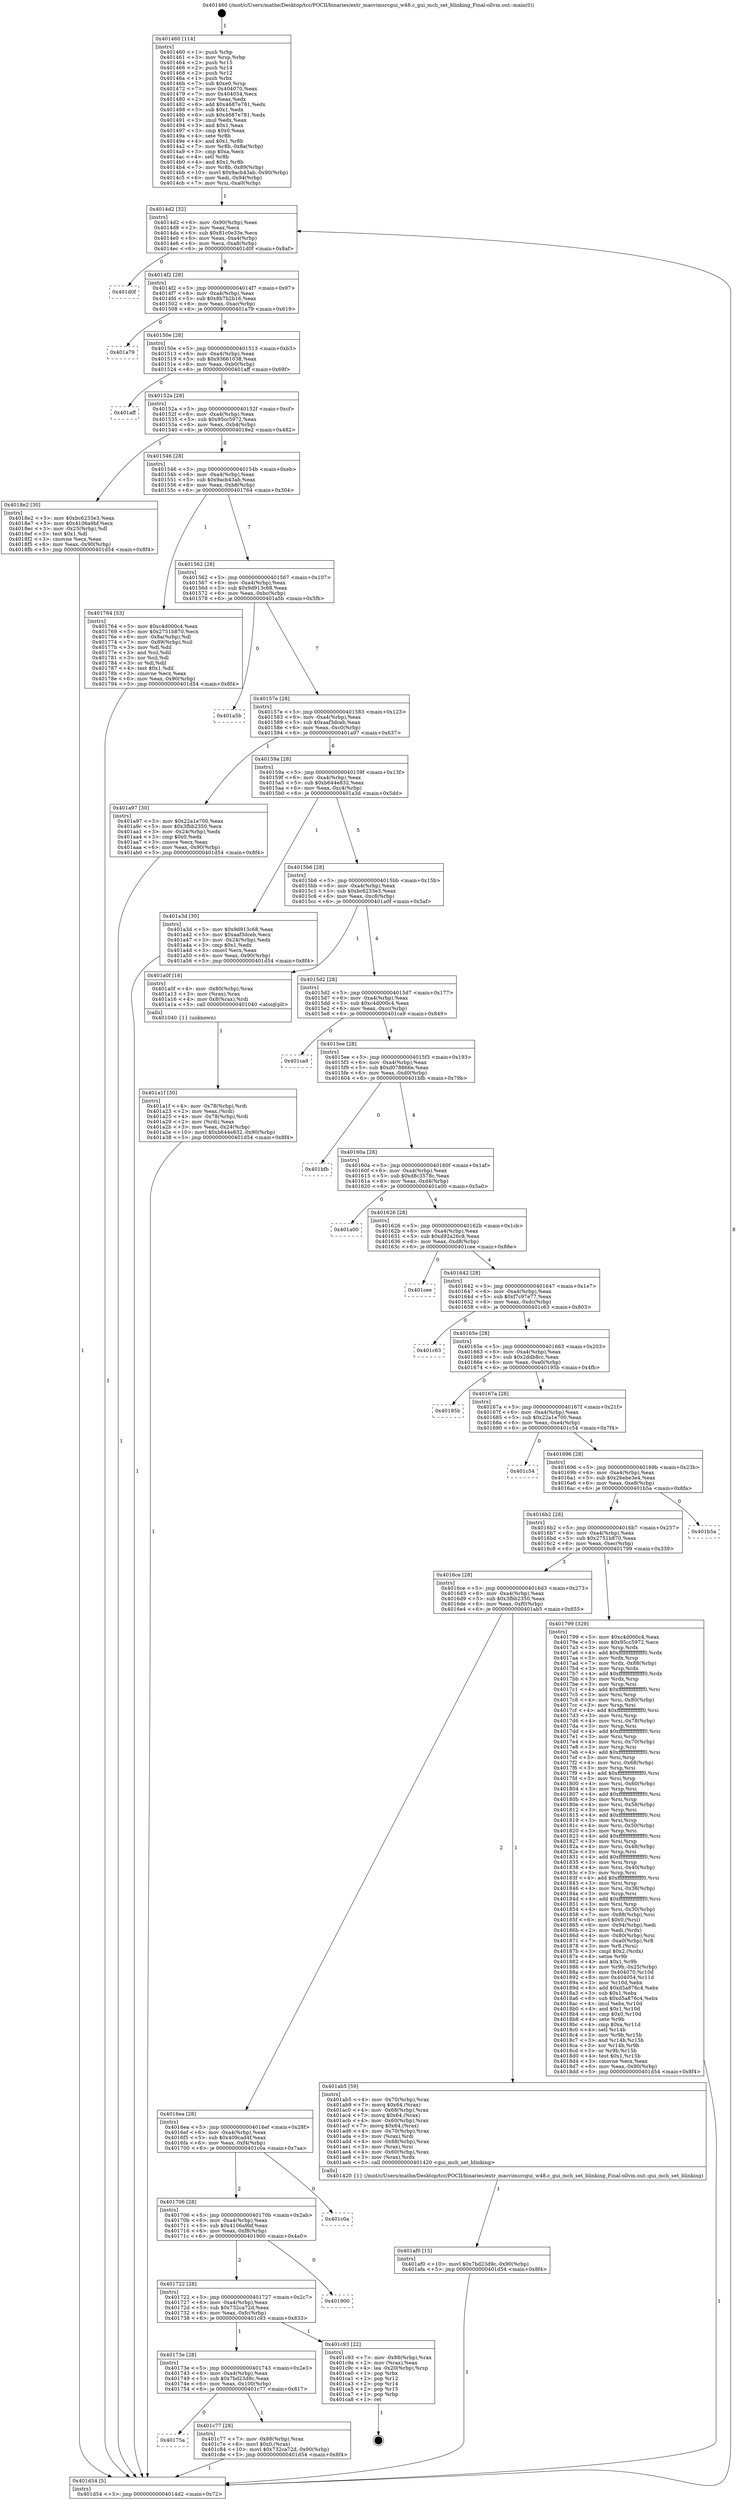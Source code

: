 digraph "0x401460" {
  label = "0x401460 (/mnt/c/Users/mathe/Desktop/tcc/POCII/binaries/extr_macvimsrcgui_w48.c_gui_mch_set_blinking_Final-ollvm.out::main(0))"
  labelloc = "t"
  node[shape=record]

  Entry [label="",width=0.3,height=0.3,shape=circle,fillcolor=black,style=filled]
  "0x4014d2" [label="{
     0x4014d2 [32]\l
     | [instrs]\l
     &nbsp;&nbsp;0x4014d2 \<+6\>: mov -0x90(%rbp),%eax\l
     &nbsp;&nbsp;0x4014d8 \<+2\>: mov %eax,%ecx\l
     &nbsp;&nbsp;0x4014da \<+6\>: sub $0x81c0e33e,%ecx\l
     &nbsp;&nbsp;0x4014e0 \<+6\>: mov %eax,-0xa4(%rbp)\l
     &nbsp;&nbsp;0x4014e6 \<+6\>: mov %ecx,-0xa8(%rbp)\l
     &nbsp;&nbsp;0x4014ec \<+6\>: je 0000000000401d0f \<main+0x8af\>\l
  }"]
  "0x401d0f" [label="{
     0x401d0f\l
  }", style=dashed]
  "0x4014f2" [label="{
     0x4014f2 [28]\l
     | [instrs]\l
     &nbsp;&nbsp;0x4014f2 \<+5\>: jmp 00000000004014f7 \<main+0x97\>\l
     &nbsp;&nbsp;0x4014f7 \<+6\>: mov -0xa4(%rbp),%eax\l
     &nbsp;&nbsp;0x4014fd \<+5\>: sub $0x8b7b2b16,%eax\l
     &nbsp;&nbsp;0x401502 \<+6\>: mov %eax,-0xac(%rbp)\l
     &nbsp;&nbsp;0x401508 \<+6\>: je 0000000000401a79 \<main+0x619\>\l
  }"]
  Exit [label="",width=0.3,height=0.3,shape=circle,fillcolor=black,style=filled,peripheries=2]
  "0x401a79" [label="{
     0x401a79\l
  }", style=dashed]
  "0x40150e" [label="{
     0x40150e [28]\l
     | [instrs]\l
     &nbsp;&nbsp;0x40150e \<+5\>: jmp 0000000000401513 \<main+0xb3\>\l
     &nbsp;&nbsp;0x401513 \<+6\>: mov -0xa4(%rbp),%eax\l
     &nbsp;&nbsp;0x401519 \<+5\>: sub $0x93661038,%eax\l
     &nbsp;&nbsp;0x40151e \<+6\>: mov %eax,-0xb0(%rbp)\l
     &nbsp;&nbsp;0x401524 \<+6\>: je 0000000000401aff \<main+0x69f\>\l
  }"]
  "0x40175a" [label="{
     0x40175a\l
  }", style=dashed]
  "0x401aff" [label="{
     0x401aff\l
  }", style=dashed]
  "0x40152a" [label="{
     0x40152a [28]\l
     | [instrs]\l
     &nbsp;&nbsp;0x40152a \<+5\>: jmp 000000000040152f \<main+0xcf\>\l
     &nbsp;&nbsp;0x40152f \<+6\>: mov -0xa4(%rbp),%eax\l
     &nbsp;&nbsp;0x401535 \<+5\>: sub $0x95cc5972,%eax\l
     &nbsp;&nbsp;0x40153a \<+6\>: mov %eax,-0xb4(%rbp)\l
     &nbsp;&nbsp;0x401540 \<+6\>: je 00000000004018e2 \<main+0x482\>\l
  }"]
  "0x401c77" [label="{
     0x401c77 [28]\l
     | [instrs]\l
     &nbsp;&nbsp;0x401c77 \<+7\>: mov -0x88(%rbp),%rax\l
     &nbsp;&nbsp;0x401c7e \<+6\>: movl $0x0,(%rax)\l
     &nbsp;&nbsp;0x401c84 \<+10\>: movl $0x732ca72d,-0x90(%rbp)\l
     &nbsp;&nbsp;0x401c8e \<+5\>: jmp 0000000000401d54 \<main+0x8f4\>\l
  }"]
  "0x4018e2" [label="{
     0x4018e2 [30]\l
     | [instrs]\l
     &nbsp;&nbsp;0x4018e2 \<+5\>: mov $0xbc6233e3,%eax\l
     &nbsp;&nbsp;0x4018e7 \<+5\>: mov $0x4106a9bf,%ecx\l
     &nbsp;&nbsp;0x4018ec \<+3\>: mov -0x25(%rbp),%dl\l
     &nbsp;&nbsp;0x4018ef \<+3\>: test $0x1,%dl\l
     &nbsp;&nbsp;0x4018f2 \<+3\>: cmovne %ecx,%eax\l
     &nbsp;&nbsp;0x4018f5 \<+6\>: mov %eax,-0x90(%rbp)\l
     &nbsp;&nbsp;0x4018fb \<+5\>: jmp 0000000000401d54 \<main+0x8f4\>\l
  }"]
  "0x401546" [label="{
     0x401546 [28]\l
     | [instrs]\l
     &nbsp;&nbsp;0x401546 \<+5\>: jmp 000000000040154b \<main+0xeb\>\l
     &nbsp;&nbsp;0x40154b \<+6\>: mov -0xa4(%rbp),%eax\l
     &nbsp;&nbsp;0x401551 \<+5\>: sub $0x9acb43ab,%eax\l
     &nbsp;&nbsp;0x401556 \<+6\>: mov %eax,-0xb8(%rbp)\l
     &nbsp;&nbsp;0x40155c \<+6\>: je 0000000000401764 \<main+0x304\>\l
  }"]
  "0x40173e" [label="{
     0x40173e [28]\l
     | [instrs]\l
     &nbsp;&nbsp;0x40173e \<+5\>: jmp 0000000000401743 \<main+0x2e3\>\l
     &nbsp;&nbsp;0x401743 \<+6\>: mov -0xa4(%rbp),%eax\l
     &nbsp;&nbsp;0x401749 \<+5\>: sub $0x7bd23d9c,%eax\l
     &nbsp;&nbsp;0x40174e \<+6\>: mov %eax,-0x100(%rbp)\l
     &nbsp;&nbsp;0x401754 \<+6\>: je 0000000000401c77 \<main+0x817\>\l
  }"]
  "0x401764" [label="{
     0x401764 [53]\l
     | [instrs]\l
     &nbsp;&nbsp;0x401764 \<+5\>: mov $0xc4d000c4,%eax\l
     &nbsp;&nbsp;0x401769 \<+5\>: mov $0x2751b870,%ecx\l
     &nbsp;&nbsp;0x40176e \<+6\>: mov -0x8a(%rbp),%dl\l
     &nbsp;&nbsp;0x401774 \<+7\>: mov -0x89(%rbp),%sil\l
     &nbsp;&nbsp;0x40177b \<+3\>: mov %dl,%dil\l
     &nbsp;&nbsp;0x40177e \<+3\>: and %sil,%dil\l
     &nbsp;&nbsp;0x401781 \<+3\>: xor %sil,%dl\l
     &nbsp;&nbsp;0x401784 \<+3\>: or %dl,%dil\l
     &nbsp;&nbsp;0x401787 \<+4\>: test $0x1,%dil\l
     &nbsp;&nbsp;0x40178b \<+3\>: cmovne %ecx,%eax\l
     &nbsp;&nbsp;0x40178e \<+6\>: mov %eax,-0x90(%rbp)\l
     &nbsp;&nbsp;0x401794 \<+5\>: jmp 0000000000401d54 \<main+0x8f4\>\l
  }"]
  "0x401562" [label="{
     0x401562 [28]\l
     | [instrs]\l
     &nbsp;&nbsp;0x401562 \<+5\>: jmp 0000000000401567 \<main+0x107\>\l
     &nbsp;&nbsp;0x401567 \<+6\>: mov -0xa4(%rbp),%eax\l
     &nbsp;&nbsp;0x40156d \<+5\>: sub $0x9d913c68,%eax\l
     &nbsp;&nbsp;0x401572 \<+6\>: mov %eax,-0xbc(%rbp)\l
     &nbsp;&nbsp;0x401578 \<+6\>: je 0000000000401a5b \<main+0x5fb\>\l
  }"]
  "0x401d54" [label="{
     0x401d54 [5]\l
     | [instrs]\l
     &nbsp;&nbsp;0x401d54 \<+5\>: jmp 00000000004014d2 \<main+0x72\>\l
  }"]
  "0x401460" [label="{
     0x401460 [114]\l
     | [instrs]\l
     &nbsp;&nbsp;0x401460 \<+1\>: push %rbp\l
     &nbsp;&nbsp;0x401461 \<+3\>: mov %rsp,%rbp\l
     &nbsp;&nbsp;0x401464 \<+2\>: push %r15\l
     &nbsp;&nbsp;0x401466 \<+2\>: push %r14\l
     &nbsp;&nbsp;0x401468 \<+2\>: push %r12\l
     &nbsp;&nbsp;0x40146a \<+1\>: push %rbx\l
     &nbsp;&nbsp;0x40146b \<+7\>: sub $0xe0,%rsp\l
     &nbsp;&nbsp;0x401472 \<+7\>: mov 0x404070,%eax\l
     &nbsp;&nbsp;0x401479 \<+7\>: mov 0x404054,%ecx\l
     &nbsp;&nbsp;0x401480 \<+2\>: mov %eax,%edx\l
     &nbsp;&nbsp;0x401482 \<+6\>: add $0x4687e781,%edx\l
     &nbsp;&nbsp;0x401488 \<+3\>: sub $0x1,%edx\l
     &nbsp;&nbsp;0x40148b \<+6\>: sub $0x4687e781,%edx\l
     &nbsp;&nbsp;0x401491 \<+3\>: imul %edx,%eax\l
     &nbsp;&nbsp;0x401494 \<+3\>: and $0x1,%eax\l
     &nbsp;&nbsp;0x401497 \<+3\>: cmp $0x0,%eax\l
     &nbsp;&nbsp;0x40149a \<+4\>: sete %r8b\l
     &nbsp;&nbsp;0x40149e \<+4\>: and $0x1,%r8b\l
     &nbsp;&nbsp;0x4014a2 \<+7\>: mov %r8b,-0x8a(%rbp)\l
     &nbsp;&nbsp;0x4014a9 \<+3\>: cmp $0xa,%ecx\l
     &nbsp;&nbsp;0x4014ac \<+4\>: setl %r8b\l
     &nbsp;&nbsp;0x4014b0 \<+4\>: and $0x1,%r8b\l
     &nbsp;&nbsp;0x4014b4 \<+7\>: mov %r8b,-0x89(%rbp)\l
     &nbsp;&nbsp;0x4014bb \<+10\>: movl $0x9acb43ab,-0x90(%rbp)\l
     &nbsp;&nbsp;0x4014c5 \<+6\>: mov %edi,-0x94(%rbp)\l
     &nbsp;&nbsp;0x4014cb \<+7\>: mov %rsi,-0xa0(%rbp)\l
  }"]
  "0x401c93" [label="{
     0x401c93 [22]\l
     | [instrs]\l
     &nbsp;&nbsp;0x401c93 \<+7\>: mov -0x88(%rbp),%rax\l
     &nbsp;&nbsp;0x401c9a \<+2\>: mov (%rax),%eax\l
     &nbsp;&nbsp;0x401c9c \<+4\>: lea -0x20(%rbp),%rsp\l
     &nbsp;&nbsp;0x401ca0 \<+1\>: pop %rbx\l
     &nbsp;&nbsp;0x401ca1 \<+2\>: pop %r12\l
     &nbsp;&nbsp;0x401ca3 \<+2\>: pop %r14\l
     &nbsp;&nbsp;0x401ca5 \<+2\>: pop %r15\l
     &nbsp;&nbsp;0x401ca7 \<+1\>: pop %rbp\l
     &nbsp;&nbsp;0x401ca8 \<+1\>: ret\l
  }"]
  "0x401a5b" [label="{
     0x401a5b\l
  }", style=dashed]
  "0x40157e" [label="{
     0x40157e [28]\l
     | [instrs]\l
     &nbsp;&nbsp;0x40157e \<+5\>: jmp 0000000000401583 \<main+0x123\>\l
     &nbsp;&nbsp;0x401583 \<+6\>: mov -0xa4(%rbp),%eax\l
     &nbsp;&nbsp;0x401589 \<+5\>: sub $0xaaf3dceb,%eax\l
     &nbsp;&nbsp;0x40158e \<+6\>: mov %eax,-0xc0(%rbp)\l
     &nbsp;&nbsp;0x401594 \<+6\>: je 0000000000401a97 \<main+0x637\>\l
  }"]
  "0x401722" [label="{
     0x401722 [28]\l
     | [instrs]\l
     &nbsp;&nbsp;0x401722 \<+5\>: jmp 0000000000401727 \<main+0x2c7\>\l
     &nbsp;&nbsp;0x401727 \<+6\>: mov -0xa4(%rbp),%eax\l
     &nbsp;&nbsp;0x40172d \<+5\>: sub $0x732ca72d,%eax\l
     &nbsp;&nbsp;0x401732 \<+6\>: mov %eax,-0xfc(%rbp)\l
     &nbsp;&nbsp;0x401738 \<+6\>: je 0000000000401c93 \<main+0x833\>\l
  }"]
  "0x401a97" [label="{
     0x401a97 [30]\l
     | [instrs]\l
     &nbsp;&nbsp;0x401a97 \<+5\>: mov $0x22a1e700,%eax\l
     &nbsp;&nbsp;0x401a9c \<+5\>: mov $0x3fbb2350,%ecx\l
     &nbsp;&nbsp;0x401aa1 \<+3\>: mov -0x24(%rbp),%edx\l
     &nbsp;&nbsp;0x401aa4 \<+3\>: cmp $0x0,%edx\l
     &nbsp;&nbsp;0x401aa7 \<+3\>: cmove %ecx,%eax\l
     &nbsp;&nbsp;0x401aaa \<+6\>: mov %eax,-0x90(%rbp)\l
     &nbsp;&nbsp;0x401ab0 \<+5\>: jmp 0000000000401d54 \<main+0x8f4\>\l
  }"]
  "0x40159a" [label="{
     0x40159a [28]\l
     | [instrs]\l
     &nbsp;&nbsp;0x40159a \<+5\>: jmp 000000000040159f \<main+0x13f\>\l
     &nbsp;&nbsp;0x40159f \<+6\>: mov -0xa4(%rbp),%eax\l
     &nbsp;&nbsp;0x4015a5 \<+5\>: sub $0xb644e832,%eax\l
     &nbsp;&nbsp;0x4015aa \<+6\>: mov %eax,-0xc4(%rbp)\l
     &nbsp;&nbsp;0x4015b0 \<+6\>: je 0000000000401a3d \<main+0x5dd\>\l
  }"]
  "0x401900" [label="{
     0x401900\l
  }", style=dashed]
  "0x401a3d" [label="{
     0x401a3d [30]\l
     | [instrs]\l
     &nbsp;&nbsp;0x401a3d \<+5\>: mov $0x9d913c68,%eax\l
     &nbsp;&nbsp;0x401a42 \<+5\>: mov $0xaaf3dceb,%ecx\l
     &nbsp;&nbsp;0x401a47 \<+3\>: mov -0x24(%rbp),%edx\l
     &nbsp;&nbsp;0x401a4a \<+3\>: cmp $0x1,%edx\l
     &nbsp;&nbsp;0x401a4d \<+3\>: cmovl %ecx,%eax\l
     &nbsp;&nbsp;0x401a50 \<+6\>: mov %eax,-0x90(%rbp)\l
     &nbsp;&nbsp;0x401a56 \<+5\>: jmp 0000000000401d54 \<main+0x8f4\>\l
  }"]
  "0x4015b6" [label="{
     0x4015b6 [28]\l
     | [instrs]\l
     &nbsp;&nbsp;0x4015b6 \<+5\>: jmp 00000000004015bb \<main+0x15b\>\l
     &nbsp;&nbsp;0x4015bb \<+6\>: mov -0xa4(%rbp),%eax\l
     &nbsp;&nbsp;0x4015c1 \<+5\>: sub $0xbc6233e3,%eax\l
     &nbsp;&nbsp;0x4015c6 \<+6\>: mov %eax,-0xc8(%rbp)\l
     &nbsp;&nbsp;0x4015cc \<+6\>: je 0000000000401a0f \<main+0x5af\>\l
  }"]
  "0x401706" [label="{
     0x401706 [28]\l
     | [instrs]\l
     &nbsp;&nbsp;0x401706 \<+5\>: jmp 000000000040170b \<main+0x2ab\>\l
     &nbsp;&nbsp;0x40170b \<+6\>: mov -0xa4(%rbp),%eax\l
     &nbsp;&nbsp;0x401711 \<+5\>: sub $0x4106a9bf,%eax\l
     &nbsp;&nbsp;0x401716 \<+6\>: mov %eax,-0xf8(%rbp)\l
     &nbsp;&nbsp;0x40171c \<+6\>: je 0000000000401900 \<main+0x4a0\>\l
  }"]
  "0x401a0f" [label="{
     0x401a0f [16]\l
     | [instrs]\l
     &nbsp;&nbsp;0x401a0f \<+4\>: mov -0x80(%rbp),%rax\l
     &nbsp;&nbsp;0x401a13 \<+3\>: mov (%rax),%rax\l
     &nbsp;&nbsp;0x401a16 \<+4\>: mov 0x8(%rax),%rdi\l
     &nbsp;&nbsp;0x401a1a \<+5\>: call 0000000000401040 \<atoi@plt\>\l
     | [calls]\l
     &nbsp;&nbsp;0x401040 \{1\} (unknown)\l
  }"]
  "0x4015d2" [label="{
     0x4015d2 [28]\l
     | [instrs]\l
     &nbsp;&nbsp;0x4015d2 \<+5\>: jmp 00000000004015d7 \<main+0x177\>\l
     &nbsp;&nbsp;0x4015d7 \<+6\>: mov -0xa4(%rbp),%eax\l
     &nbsp;&nbsp;0x4015dd \<+5\>: sub $0xc4d000c4,%eax\l
     &nbsp;&nbsp;0x4015e2 \<+6\>: mov %eax,-0xcc(%rbp)\l
     &nbsp;&nbsp;0x4015e8 \<+6\>: je 0000000000401ca9 \<main+0x849\>\l
  }"]
  "0x401c0a" [label="{
     0x401c0a\l
  }", style=dashed]
  "0x401ca9" [label="{
     0x401ca9\l
  }", style=dashed]
  "0x4015ee" [label="{
     0x4015ee [28]\l
     | [instrs]\l
     &nbsp;&nbsp;0x4015ee \<+5\>: jmp 00000000004015f3 \<main+0x193\>\l
     &nbsp;&nbsp;0x4015f3 \<+6\>: mov -0xa4(%rbp),%eax\l
     &nbsp;&nbsp;0x4015f9 \<+5\>: sub $0xd078866e,%eax\l
     &nbsp;&nbsp;0x4015fe \<+6\>: mov %eax,-0xd0(%rbp)\l
     &nbsp;&nbsp;0x401604 \<+6\>: je 0000000000401bfb \<main+0x79b\>\l
  }"]
  "0x401af0" [label="{
     0x401af0 [15]\l
     | [instrs]\l
     &nbsp;&nbsp;0x401af0 \<+10\>: movl $0x7bd23d9c,-0x90(%rbp)\l
     &nbsp;&nbsp;0x401afa \<+5\>: jmp 0000000000401d54 \<main+0x8f4\>\l
  }"]
  "0x401bfb" [label="{
     0x401bfb\l
  }", style=dashed]
  "0x40160a" [label="{
     0x40160a [28]\l
     | [instrs]\l
     &nbsp;&nbsp;0x40160a \<+5\>: jmp 000000000040160f \<main+0x1af\>\l
     &nbsp;&nbsp;0x40160f \<+6\>: mov -0xa4(%rbp),%eax\l
     &nbsp;&nbsp;0x401615 \<+5\>: sub $0xd8c3578c,%eax\l
     &nbsp;&nbsp;0x40161a \<+6\>: mov %eax,-0xd4(%rbp)\l
     &nbsp;&nbsp;0x401620 \<+6\>: je 0000000000401a00 \<main+0x5a0\>\l
  }"]
  "0x4016ea" [label="{
     0x4016ea [28]\l
     | [instrs]\l
     &nbsp;&nbsp;0x4016ea \<+5\>: jmp 00000000004016ef \<main+0x28f\>\l
     &nbsp;&nbsp;0x4016ef \<+6\>: mov -0xa4(%rbp),%eax\l
     &nbsp;&nbsp;0x4016f5 \<+5\>: sub $0x409cad4f,%eax\l
     &nbsp;&nbsp;0x4016fa \<+6\>: mov %eax,-0xf4(%rbp)\l
     &nbsp;&nbsp;0x401700 \<+6\>: je 0000000000401c0a \<main+0x7aa\>\l
  }"]
  "0x401a00" [label="{
     0x401a00\l
  }", style=dashed]
  "0x401626" [label="{
     0x401626 [28]\l
     | [instrs]\l
     &nbsp;&nbsp;0x401626 \<+5\>: jmp 000000000040162b \<main+0x1cb\>\l
     &nbsp;&nbsp;0x40162b \<+6\>: mov -0xa4(%rbp),%eax\l
     &nbsp;&nbsp;0x401631 \<+5\>: sub $0xd92a26c8,%eax\l
     &nbsp;&nbsp;0x401636 \<+6\>: mov %eax,-0xd8(%rbp)\l
     &nbsp;&nbsp;0x40163c \<+6\>: je 0000000000401cee \<main+0x88e\>\l
  }"]
  "0x401ab5" [label="{
     0x401ab5 [59]\l
     | [instrs]\l
     &nbsp;&nbsp;0x401ab5 \<+4\>: mov -0x70(%rbp),%rax\l
     &nbsp;&nbsp;0x401ab9 \<+7\>: movq $0x64,(%rax)\l
     &nbsp;&nbsp;0x401ac0 \<+4\>: mov -0x68(%rbp),%rax\l
     &nbsp;&nbsp;0x401ac4 \<+7\>: movq $0x64,(%rax)\l
     &nbsp;&nbsp;0x401acb \<+4\>: mov -0x60(%rbp),%rax\l
     &nbsp;&nbsp;0x401acf \<+7\>: movq $0x64,(%rax)\l
     &nbsp;&nbsp;0x401ad6 \<+4\>: mov -0x70(%rbp),%rax\l
     &nbsp;&nbsp;0x401ada \<+3\>: mov (%rax),%rdi\l
     &nbsp;&nbsp;0x401add \<+4\>: mov -0x68(%rbp),%rax\l
     &nbsp;&nbsp;0x401ae1 \<+3\>: mov (%rax),%rsi\l
     &nbsp;&nbsp;0x401ae4 \<+4\>: mov -0x60(%rbp),%rax\l
     &nbsp;&nbsp;0x401ae8 \<+3\>: mov (%rax),%rdx\l
     &nbsp;&nbsp;0x401aeb \<+5\>: call 0000000000401420 \<gui_mch_set_blinking\>\l
     | [calls]\l
     &nbsp;&nbsp;0x401420 \{1\} (/mnt/c/Users/mathe/Desktop/tcc/POCII/binaries/extr_macvimsrcgui_w48.c_gui_mch_set_blinking_Final-ollvm.out::gui_mch_set_blinking)\l
  }"]
  "0x401cee" [label="{
     0x401cee\l
  }", style=dashed]
  "0x401642" [label="{
     0x401642 [28]\l
     | [instrs]\l
     &nbsp;&nbsp;0x401642 \<+5\>: jmp 0000000000401647 \<main+0x1e7\>\l
     &nbsp;&nbsp;0x401647 \<+6\>: mov -0xa4(%rbp),%eax\l
     &nbsp;&nbsp;0x40164d \<+5\>: sub $0xf7c97e77,%eax\l
     &nbsp;&nbsp;0x401652 \<+6\>: mov %eax,-0xdc(%rbp)\l
     &nbsp;&nbsp;0x401658 \<+6\>: je 0000000000401c63 \<main+0x803\>\l
  }"]
  "0x401a1f" [label="{
     0x401a1f [30]\l
     | [instrs]\l
     &nbsp;&nbsp;0x401a1f \<+4\>: mov -0x78(%rbp),%rdi\l
     &nbsp;&nbsp;0x401a23 \<+2\>: mov %eax,(%rdi)\l
     &nbsp;&nbsp;0x401a25 \<+4\>: mov -0x78(%rbp),%rdi\l
     &nbsp;&nbsp;0x401a29 \<+2\>: mov (%rdi),%eax\l
     &nbsp;&nbsp;0x401a2b \<+3\>: mov %eax,-0x24(%rbp)\l
     &nbsp;&nbsp;0x401a2e \<+10\>: movl $0xb644e832,-0x90(%rbp)\l
     &nbsp;&nbsp;0x401a38 \<+5\>: jmp 0000000000401d54 \<main+0x8f4\>\l
  }"]
  "0x401c63" [label="{
     0x401c63\l
  }", style=dashed]
  "0x40165e" [label="{
     0x40165e [28]\l
     | [instrs]\l
     &nbsp;&nbsp;0x40165e \<+5\>: jmp 0000000000401663 \<main+0x203\>\l
     &nbsp;&nbsp;0x401663 \<+6\>: mov -0xa4(%rbp),%eax\l
     &nbsp;&nbsp;0x401669 \<+5\>: sub $0x2ddb8cc,%eax\l
     &nbsp;&nbsp;0x40166e \<+6\>: mov %eax,-0xe0(%rbp)\l
     &nbsp;&nbsp;0x401674 \<+6\>: je 000000000040195b \<main+0x4fb\>\l
  }"]
  "0x4016ce" [label="{
     0x4016ce [28]\l
     | [instrs]\l
     &nbsp;&nbsp;0x4016ce \<+5\>: jmp 00000000004016d3 \<main+0x273\>\l
     &nbsp;&nbsp;0x4016d3 \<+6\>: mov -0xa4(%rbp),%eax\l
     &nbsp;&nbsp;0x4016d9 \<+5\>: sub $0x3fbb2350,%eax\l
     &nbsp;&nbsp;0x4016de \<+6\>: mov %eax,-0xf0(%rbp)\l
     &nbsp;&nbsp;0x4016e4 \<+6\>: je 0000000000401ab5 \<main+0x655\>\l
  }"]
  "0x40195b" [label="{
     0x40195b\l
  }", style=dashed]
  "0x40167a" [label="{
     0x40167a [28]\l
     | [instrs]\l
     &nbsp;&nbsp;0x40167a \<+5\>: jmp 000000000040167f \<main+0x21f\>\l
     &nbsp;&nbsp;0x40167f \<+6\>: mov -0xa4(%rbp),%eax\l
     &nbsp;&nbsp;0x401685 \<+5\>: sub $0x22a1e700,%eax\l
     &nbsp;&nbsp;0x40168a \<+6\>: mov %eax,-0xe4(%rbp)\l
     &nbsp;&nbsp;0x401690 \<+6\>: je 0000000000401c54 \<main+0x7f4\>\l
  }"]
  "0x401799" [label="{
     0x401799 [329]\l
     | [instrs]\l
     &nbsp;&nbsp;0x401799 \<+5\>: mov $0xc4d000c4,%eax\l
     &nbsp;&nbsp;0x40179e \<+5\>: mov $0x95cc5972,%ecx\l
     &nbsp;&nbsp;0x4017a3 \<+3\>: mov %rsp,%rdx\l
     &nbsp;&nbsp;0x4017a6 \<+4\>: add $0xfffffffffffffff0,%rdx\l
     &nbsp;&nbsp;0x4017aa \<+3\>: mov %rdx,%rsp\l
     &nbsp;&nbsp;0x4017ad \<+7\>: mov %rdx,-0x88(%rbp)\l
     &nbsp;&nbsp;0x4017b4 \<+3\>: mov %rsp,%rdx\l
     &nbsp;&nbsp;0x4017b7 \<+4\>: add $0xfffffffffffffff0,%rdx\l
     &nbsp;&nbsp;0x4017bb \<+3\>: mov %rdx,%rsp\l
     &nbsp;&nbsp;0x4017be \<+3\>: mov %rsp,%rsi\l
     &nbsp;&nbsp;0x4017c1 \<+4\>: add $0xfffffffffffffff0,%rsi\l
     &nbsp;&nbsp;0x4017c5 \<+3\>: mov %rsi,%rsp\l
     &nbsp;&nbsp;0x4017c8 \<+4\>: mov %rsi,-0x80(%rbp)\l
     &nbsp;&nbsp;0x4017cc \<+3\>: mov %rsp,%rsi\l
     &nbsp;&nbsp;0x4017cf \<+4\>: add $0xfffffffffffffff0,%rsi\l
     &nbsp;&nbsp;0x4017d3 \<+3\>: mov %rsi,%rsp\l
     &nbsp;&nbsp;0x4017d6 \<+4\>: mov %rsi,-0x78(%rbp)\l
     &nbsp;&nbsp;0x4017da \<+3\>: mov %rsp,%rsi\l
     &nbsp;&nbsp;0x4017dd \<+4\>: add $0xfffffffffffffff0,%rsi\l
     &nbsp;&nbsp;0x4017e1 \<+3\>: mov %rsi,%rsp\l
     &nbsp;&nbsp;0x4017e4 \<+4\>: mov %rsi,-0x70(%rbp)\l
     &nbsp;&nbsp;0x4017e8 \<+3\>: mov %rsp,%rsi\l
     &nbsp;&nbsp;0x4017eb \<+4\>: add $0xfffffffffffffff0,%rsi\l
     &nbsp;&nbsp;0x4017ef \<+3\>: mov %rsi,%rsp\l
     &nbsp;&nbsp;0x4017f2 \<+4\>: mov %rsi,-0x68(%rbp)\l
     &nbsp;&nbsp;0x4017f6 \<+3\>: mov %rsp,%rsi\l
     &nbsp;&nbsp;0x4017f9 \<+4\>: add $0xfffffffffffffff0,%rsi\l
     &nbsp;&nbsp;0x4017fd \<+3\>: mov %rsi,%rsp\l
     &nbsp;&nbsp;0x401800 \<+4\>: mov %rsi,-0x60(%rbp)\l
     &nbsp;&nbsp;0x401804 \<+3\>: mov %rsp,%rsi\l
     &nbsp;&nbsp;0x401807 \<+4\>: add $0xfffffffffffffff0,%rsi\l
     &nbsp;&nbsp;0x40180b \<+3\>: mov %rsi,%rsp\l
     &nbsp;&nbsp;0x40180e \<+4\>: mov %rsi,-0x58(%rbp)\l
     &nbsp;&nbsp;0x401812 \<+3\>: mov %rsp,%rsi\l
     &nbsp;&nbsp;0x401815 \<+4\>: add $0xfffffffffffffff0,%rsi\l
     &nbsp;&nbsp;0x401819 \<+3\>: mov %rsi,%rsp\l
     &nbsp;&nbsp;0x40181c \<+4\>: mov %rsi,-0x50(%rbp)\l
     &nbsp;&nbsp;0x401820 \<+3\>: mov %rsp,%rsi\l
     &nbsp;&nbsp;0x401823 \<+4\>: add $0xfffffffffffffff0,%rsi\l
     &nbsp;&nbsp;0x401827 \<+3\>: mov %rsi,%rsp\l
     &nbsp;&nbsp;0x40182a \<+4\>: mov %rsi,-0x48(%rbp)\l
     &nbsp;&nbsp;0x40182e \<+3\>: mov %rsp,%rsi\l
     &nbsp;&nbsp;0x401831 \<+4\>: add $0xfffffffffffffff0,%rsi\l
     &nbsp;&nbsp;0x401835 \<+3\>: mov %rsi,%rsp\l
     &nbsp;&nbsp;0x401838 \<+4\>: mov %rsi,-0x40(%rbp)\l
     &nbsp;&nbsp;0x40183c \<+3\>: mov %rsp,%rsi\l
     &nbsp;&nbsp;0x40183f \<+4\>: add $0xfffffffffffffff0,%rsi\l
     &nbsp;&nbsp;0x401843 \<+3\>: mov %rsi,%rsp\l
     &nbsp;&nbsp;0x401846 \<+4\>: mov %rsi,-0x38(%rbp)\l
     &nbsp;&nbsp;0x40184a \<+3\>: mov %rsp,%rsi\l
     &nbsp;&nbsp;0x40184d \<+4\>: add $0xfffffffffffffff0,%rsi\l
     &nbsp;&nbsp;0x401851 \<+3\>: mov %rsi,%rsp\l
     &nbsp;&nbsp;0x401854 \<+4\>: mov %rsi,-0x30(%rbp)\l
     &nbsp;&nbsp;0x401858 \<+7\>: mov -0x88(%rbp),%rsi\l
     &nbsp;&nbsp;0x40185f \<+6\>: movl $0x0,(%rsi)\l
     &nbsp;&nbsp;0x401865 \<+6\>: mov -0x94(%rbp),%edi\l
     &nbsp;&nbsp;0x40186b \<+2\>: mov %edi,(%rdx)\l
     &nbsp;&nbsp;0x40186d \<+4\>: mov -0x80(%rbp),%rsi\l
     &nbsp;&nbsp;0x401871 \<+7\>: mov -0xa0(%rbp),%r8\l
     &nbsp;&nbsp;0x401878 \<+3\>: mov %r8,(%rsi)\l
     &nbsp;&nbsp;0x40187b \<+3\>: cmpl $0x2,(%rdx)\l
     &nbsp;&nbsp;0x40187e \<+4\>: setne %r9b\l
     &nbsp;&nbsp;0x401882 \<+4\>: and $0x1,%r9b\l
     &nbsp;&nbsp;0x401886 \<+4\>: mov %r9b,-0x25(%rbp)\l
     &nbsp;&nbsp;0x40188a \<+8\>: mov 0x404070,%r10d\l
     &nbsp;&nbsp;0x401892 \<+8\>: mov 0x404054,%r11d\l
     &nbsp;&nbsp;0x40189a \<+3\>: mov %r10d,%ebx\l
     &nbsp;&nbsp;0x40189d \<+6\>: add $0xd5a876c4,%ebx\l
     &nbsp;&nbsp;0x4018a3 \<+3\>: sub $0x1,%ebx\l
     &nbsp;&nbsp;0x4018a6 \<+6\>: sub $0xd5a876c4,%ebx\l
     &nbsp;&nbsp;0x4018ac \<+4\>: imul %ebx,%r10d\l
     &nbsp;&nbsp;0x4018b0 \<+4\>: and $0x1,%r10d\l
     &nbsp;&nbsp;0x4018b4 \<+4\>: cmp $0x0,%r10d\l
     &nbsp;&nbsp;0x4018b8 \<+4\>: sete %r9b\l
     &nbsp;&nbsp;0x4018bc \<+4\>: cmp $0xa,%r11d\l
     &nbsp;&nbsp;0x4018c0 \<+4\>: setl %r14b\l
     &nbsp;&nbsp;0x4018c4 \<+3\>: mov %r9b,%r15b\l
     &nbsp;&nbsp;0x4018c7 \<+3\>: and %r14b,%r15b\l
     &nbsp;&nbsp;0x4018ca \<+3\>: xor %r14b,%r9b\l
     &nbsp;&nbsp;0x4018cd \<+3\>: or %r9b,%r15b\l
     &nbsp;&nbsp;0x4018d0 \<+4\>: test $0x1,%r15b\l
     &nbsp;&nbsp;0x4018d4 \<+3\>: cmovne %ecx,%eax\l
     &nbsp;&nbsp;0x4018d7 \<+6\>: mov %eax,-0x90(%rbp)\l
     &nbsp;&nbsp;0x4018dd \<+5\>: jmp 0000000000401d54 \<main+0x8f4\>\l
  }"]
  "0x401c54" [label="{
     0x401c54\l
  }", style=dashed]
  "0x401696" [label="{
     0x401696 [28]\l
     | [instrs]\l
     &nbsp;&nbsp;0x401696 \<+5\>: jmp 000000000040169b \<main+0x23b\>\l
     &nbsp;&nbsp;0x40169b \<+6\>: mov -0xa4(%rbp),%eax\l
     &nbsp;&nbsp;0x4016a1 \<+5\>: sub $0x26ebe3e4,%eax\l
     &nbsp;&nbsp;0x4016a6 \<+6\>: mov %eax,-0xe8(%rbp)\l
     &nbsp;&nbsp;0x4016ac \<+6\>: je 0000000000401b5a \<main+0x6fa\>\l
  }"]
  "0x4016b2" [label="{
     0x4016b2 [28]\l
     | [instrs]\l
     &nbsp;&nbsp;0x4016b2 \<+5\>: jmp 00000000004016b7 \<main+0x257\>\l
     &nbsp;&nbsp;0x4016b7 \<+6\>: mov -0xa4(%rbp),%eax\l
     &nbsp;&nbsp;0x4016bd \<+5\>: sub $0x2751b870,%eax\l
     &nbsp;&nbsp;0x4016c2 \<+6\>: mov %eax,-0xec(%rbp)\l
     &nbsp;&nbsp;0x4016c8 \<+6\>: je 0000000000401799 \<main+0x339\>\l
  }"]
  "0x401b5a" [label="{
     0x401b5a\l
  }", style=dashed]
  Entry -> "0x401460" [label=" 1"]
  "0x4014d2" -> "0x401d0f" [label=" 0"]
  "0x4014d2" -> "0x4014f2" [label=" 9"]
  "0x401c93" -> Exit [label=" 1"]
  "0x4014f2" -> "0x401a79" [label=" 0"]
  "0x4014f2" -> "0x40150e" [label=" 9"]
  "0x401c77" -> "0x401d54" [label=" 1"]
  "0x40150e" -> "0x401aff" [label=" 0"]
  "0x40150e" -> "0x40152a" [label=" 9"]
  "0x40173e" -> "0x40175a" [label=" 0"]
  "0x40152a" -> "0x4018e2" [label=" 1"]
  "0x40152a" -> "0x401546" [label=" 8"]
  "0x40173e" -> "0x401c77" [label=" 1"]
  "0x401546" -> "0x401764" [label=" 1"]
  "0x401546" -> "0x401562" [label=" 7"]
  "0x401764" -> "0x401d54" [label=" 1"]
  "0x401460" -> "0x4014d2" [label=" 1"]
  "0x401d54" -> "0x4014d2" [label=" 8"]
  "0x401722" -> "0x40173e" [label=" 1"]
  "0x401562" -> "0x401a5b" [label=" 0"]
  "0x401562" -> "0x40157e" [label=" 7"]
  "0x401722" -> "0x401c93" [label=" 1"]
  "0x40157e" -> "0x401a97" [label=" 1"]
  "0x40157e" -> "0x40159a" [label=" 6"]
  "0x401706" -> "0x401722" [label=" 2"]
  "0x40159a" -> "0x401a3d" [label=" 1"]
  "0x40159a" -> "0x4015b6" [label=" 5"]
  "0x401706" -> "0x401900" [label=" 0"]
  "0x4015b6" -> "0x401a0f" [label=" 1"]
  "0x4015b6" -> "0x4015d2" [label=" 4"]
  "0x4016ea" -> "0x401706" [label=" 2"]
  "0x4015d2" -> "0x401ca9" [label=" 0"]
  "0x4015d2" -> "0x4015ee" [label=" 4"]
  "0x4016ea" -> "0x401c0a" [label=" 0"]
  "0x4015ee" -> "0x401bfb" [label=" 0"]
  "0x4015ee" -> "0x40160a" [label=" 4"]
  "0x401af0" -> "0x401d54" [label=" 1"]
  "0x40160a" -> "0x401a00" [label=" 0"]
  "0x40160a" -> "0x401626" [label=" 4"]
  "0x401ab5" -> "0x401af0" [label=" 1"]
  "0x401626" -> "0x401cee" [label=" 0"]
  "0x401626" -> "0x401642" [label=" 4"]
  "0x4016ce" -> "0x4016ea" [label=" 2"]
  "0x401642" -> "0x401c63" [label=" 0"]
  "0x401642" -> "0x40165e" [label=" 4"]
  "0x4016ce" -> "0x401ab5" [label=" 1"]
  "0x40165e" -> "0x40195b" [label=" 0"]
  "0x40165e" -> "0x40167a" [label=" 4"]
  "0x401a3d" -> "0x401d54" [label=" 1"]
  "0x40167a" -> "0x401c54" [label=" 0"]
  "0x40167a" -> "0x401696" [label=" 4"]
  "0x401a1f" -> "0x401d54" [label=" 1"]
  "0x401696" -> "0x401b5a" [label=" 0"]
  "0x401696" -> "0x4016b2" [label=" 4"]
  "0x401a0f" -> "0x401a1f" [label=" 1"]
  "0x4016b2" -> "0x401799" [label=" 1"]
  "0x4016b2" -> "0x4016ce" [label=" 3"]
  "0x401a97" -> "0x401d54" [label=" 1"]
  "0x401799" -> "0x401d54" [label=" 1"]
  "0x4018e2" -> "0x401d54" [label=" 1"]
}
